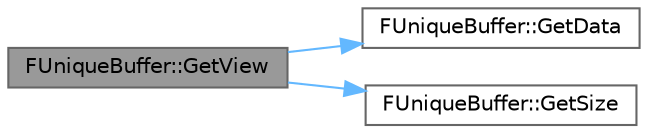 digraph "FUniqueBuffer::GetView"
{
 // INTERACTIVE_SVG=YES
 // LATEX_PDF_SIZE
  bgcolor="transparent";
  edge [fontname=Helvetica,fontsize=10,labelfontname=Helvetica,labelfontsize=10];
  node [fontname=Helvetica,fontsize=10,shape=box,height=0.2,width=0.4];
  rankdir="LR";
  Node1 [id="Node000001",label="FUniqueBuffer::GetView",height=0.2,width=0.4,color="gray40", fillcolor="grey60", style="filled", fontcolor="black",tooltip=" "];
  Node1 -> Node2 [id="edge1_Node000001_Node000002",color="steelblue1",style="solid",tooltip=" "];
  Node2 [id="Node000002",label="FUniqueBuffer::GetData",height=0.2,width=0.4,color="grey40", fillcolor="white", style="filled",URL="$da/d4b/classFUniqueBuffer.html#a965f454885d3c6cd465466e33c4a465a",tooltip="Returns a pointer to the start of the buffer."];
  Node1 -> Node3 [id="edge2_Node000001_Node000003",color="steelblue1",style="solid",tooltip=" "];
  Node3 [id="Node000003",label="FUniqueBuffer::GetSize",height=0.2,width=0.4,color="grey40", fillcolor="white", style="filled",URL="$da/d4b/classFUniqueBuffer.html#aa681e1307618ce480f72cc9ce4bd7556",tooltip="Returns the size of the buffer in bytes."];
}
